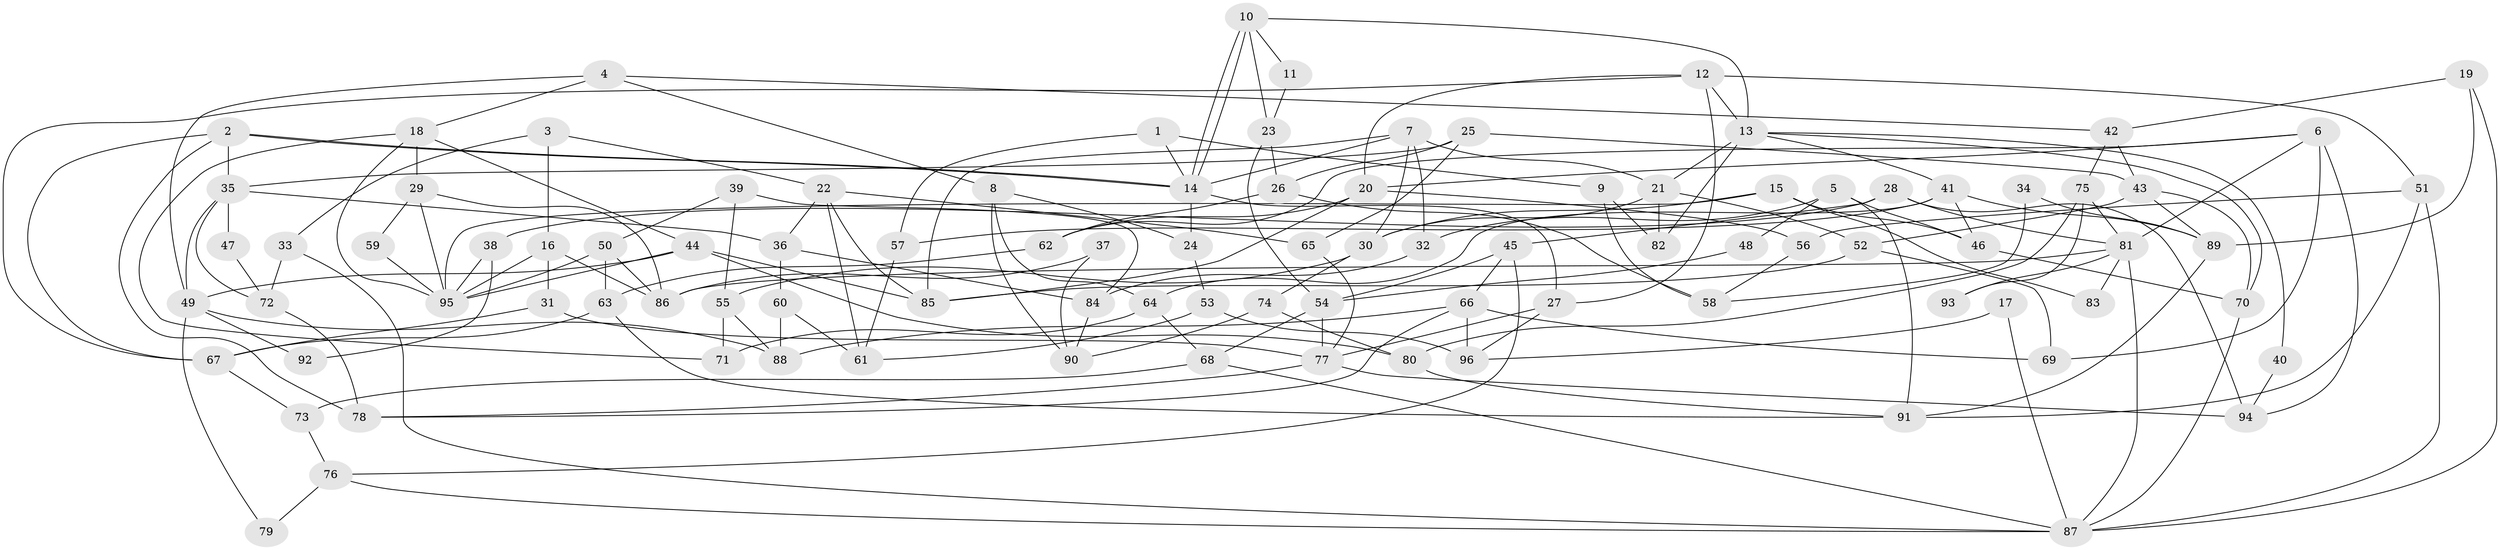 // coarse degree distribution, {3: 0.22388059701492538, 4: 0.208955223880597, 5: 0.19402985074626866, 9: 0.014925373134328358, 6: 0.07462686567164178, 7: 0.08955223880597014, 2: 0.1044776119402985, 8: 0.07462686567164178, 13: 0.014925373134328358}
// Generated by graph-tools (version 1.1) at 2025/52/02/27/25 19:52:01]
// undirected, 96 vertices, 192 edges
graph export_dot {
graph [start="1"]
  node [color=gray90,style=filled];
  1;
  2;
  3;
  4;
  5;
  6;
  7;
  8;
  9;
  10;
  11;
  12;
  13;
  14;
  15;
  16;
  17;
  18;
  19;
  20;
  21;
  22;
  23;
  24;
  25;
  26;
  27;
  28;
  29;
  30;
  31;
  32;
  33;
  34;
  35;
  36;
  37;
  38;
  39;
  40;
  41;
  42;
  43;
  44;
  45;
  46;
  47;
  48;
  49;
  50;
  51;
  52;
  53;
  54;
  55;
  56;
  57;
  58;
  59;
  60;
  61;
  62;
  63;
  64;
  65;
  66;
  67;
  68;
  69;
  70;
  71;
  72;
  73;
  74;
  75;
  76;
  77;
  78;
  79;
  80;
  81;
  82;
  83;
  84;
  85;
  86;
  87;
  88;
  89;
  90;
  91;
  92;
  93;
  94;
  95;
  96;
  1 -- 14;
  1 -- 57;
  1 -- 9;
  2 -- 67;
  2 -- 14;
  2 -- 14;
  2 -- 35;
  2 -- 78;
  3 -- 16;
  3 -- 22;
  3 -- 33;
  4 -- 8;
  4 -- 42;
  4 -- 18;
  4 -- 49;
  5 -- 91;
  5 -- 46;
  5 -- 32;
  5 -- 48;
  6 -- 62;
  6 -- 81;
  6 -- 20;
  6 -- 69;
  6 -- 94;
  7 -- 30;
  7 -- 14;
  7 -- 21;
  7 -- 32;
  7 -- 85;
  8 -- 64;
  8 -- 90;
  8 -- 24;
  9 -- 82;
  9 -- 58;
  10 -- 14;
  10 -- 14;
  10 -- 13;
  10 -- 11;
  10 -- 23;
  11 -- 23;
  12 -- 20;
  12 -- 27;
  12 -- 13;
  12 -- 51;
  12 -- 67;
  13 -- 21;
  13 -- 40;
  13 -- 41;
  13 -- 70;
  13 -- 82;
  14 -- 24;
  14 -- 27;
  15 -- 30;
  15 -- 95;
  15 -- 46;
  15 -- 83;
  16 -- 31;
  16 -- 95;
  16 -- 86;
  17 -- 96;
  17 -- 87;
  18 -- 44;
  18 -- 29;
  18 -- 71;
  18 -- 95;
  19 -- 42;
  19 -- 87;
  19 -- 89;
  20 -- 56;
  20 -- 62;
  20 -- 85;
  21 -- 52;
  21 -- 30;
  21 -- 82;
  22 -- 61;
  22 -- 85;
  22 -- 36;
  22 -- 65;
  23 -- 54;
  23 -- 26;
  24 -- 53;
  25 -- 26;
  25 -- 35;
  25 -- 43;
  25 -- 65;
  26 -- 62;
  26 -- 58;
  27 -- 77;
  27 -- 96;
  28 -- 81;
  28 -- 94;
  28 -- 38;
  28 -- 45;
  29 -- 86;
  29 -- 59;
  29 -- 95;
  30 -- 55;
  30 -- 74;
  31 -- 67;
  31 -- 77;
  32 -- 84;
  33 -- 87;
  33 -- 72;
  34 -- 58;
  34 -- 89;
  35 -- 49;
  35 -- 36;
  35 -- 47;
  35 -- 72;
  36 -- 60;
  36 -- 84;
  37 -- 90;
  37 -- 86;
  38 -- 95;
  38 -- 92;
  39 -- 84;
  39 -- 50;
  39 -- 55;
  40 -- 94;
  41 -- 46;
  41 -- 57;
  41 -- 64;
  41 -- 89;
  42 -- 43;
  42 -- 75;
  43 -- 89;
  43 -- 52;
  43 -- 70;
  44 -- 85;
  44 -- 95;
  44 -- 49;
  44 -- 80;
  45 -- 66;
  45 -- 54;
  45 -- 76;
  46 -- 70;
  47 -- 72;
  48 -- 54;
  49 -- 79;
  49 -- 88;
  49 -- 92;
  50 -- 63;
  50 -- 95;
  50 -- 86;
  51 -- 87;
  51 -- 56;
  51 -- 91;
  52 -- 85;
  52 -- 69;
  53 -- 96;
  53 -- 61;
  54 -- 77;
  54 -- 68;
  55 -- 88;
  55 -- 71;
  56 -- 58;
  57 -- 61;
  59 -- 95;
  60 -- 88;
  60 -- 61;
  62 -- 63;
  63 -- 67;
  63 -- 91;
  64 -- 71;
  64 -- 68;
  65 -- 77;
  66 -- 69;
  66 -- 78;
  66 -- 88;
  66 -- 96;
  67 -- 73;
  68 -- 73;
  68 -- 87;
  70 -- 87;
  72 -- 78;
  73 -- 76;
  74 -- 80;
  74 -- 90;
  75 -- 81;
  75 -- 80;
  75 -- 93;
  76 -- 87;
  76 -- 79;
  77 -- 78;
  77 -- 94;
  80 -- 91;
  81 -- 87;
  81 -- 86;
  81 -- 83;
  81 -- 93;
  84 -- 90;
  89 -- 91;
}
